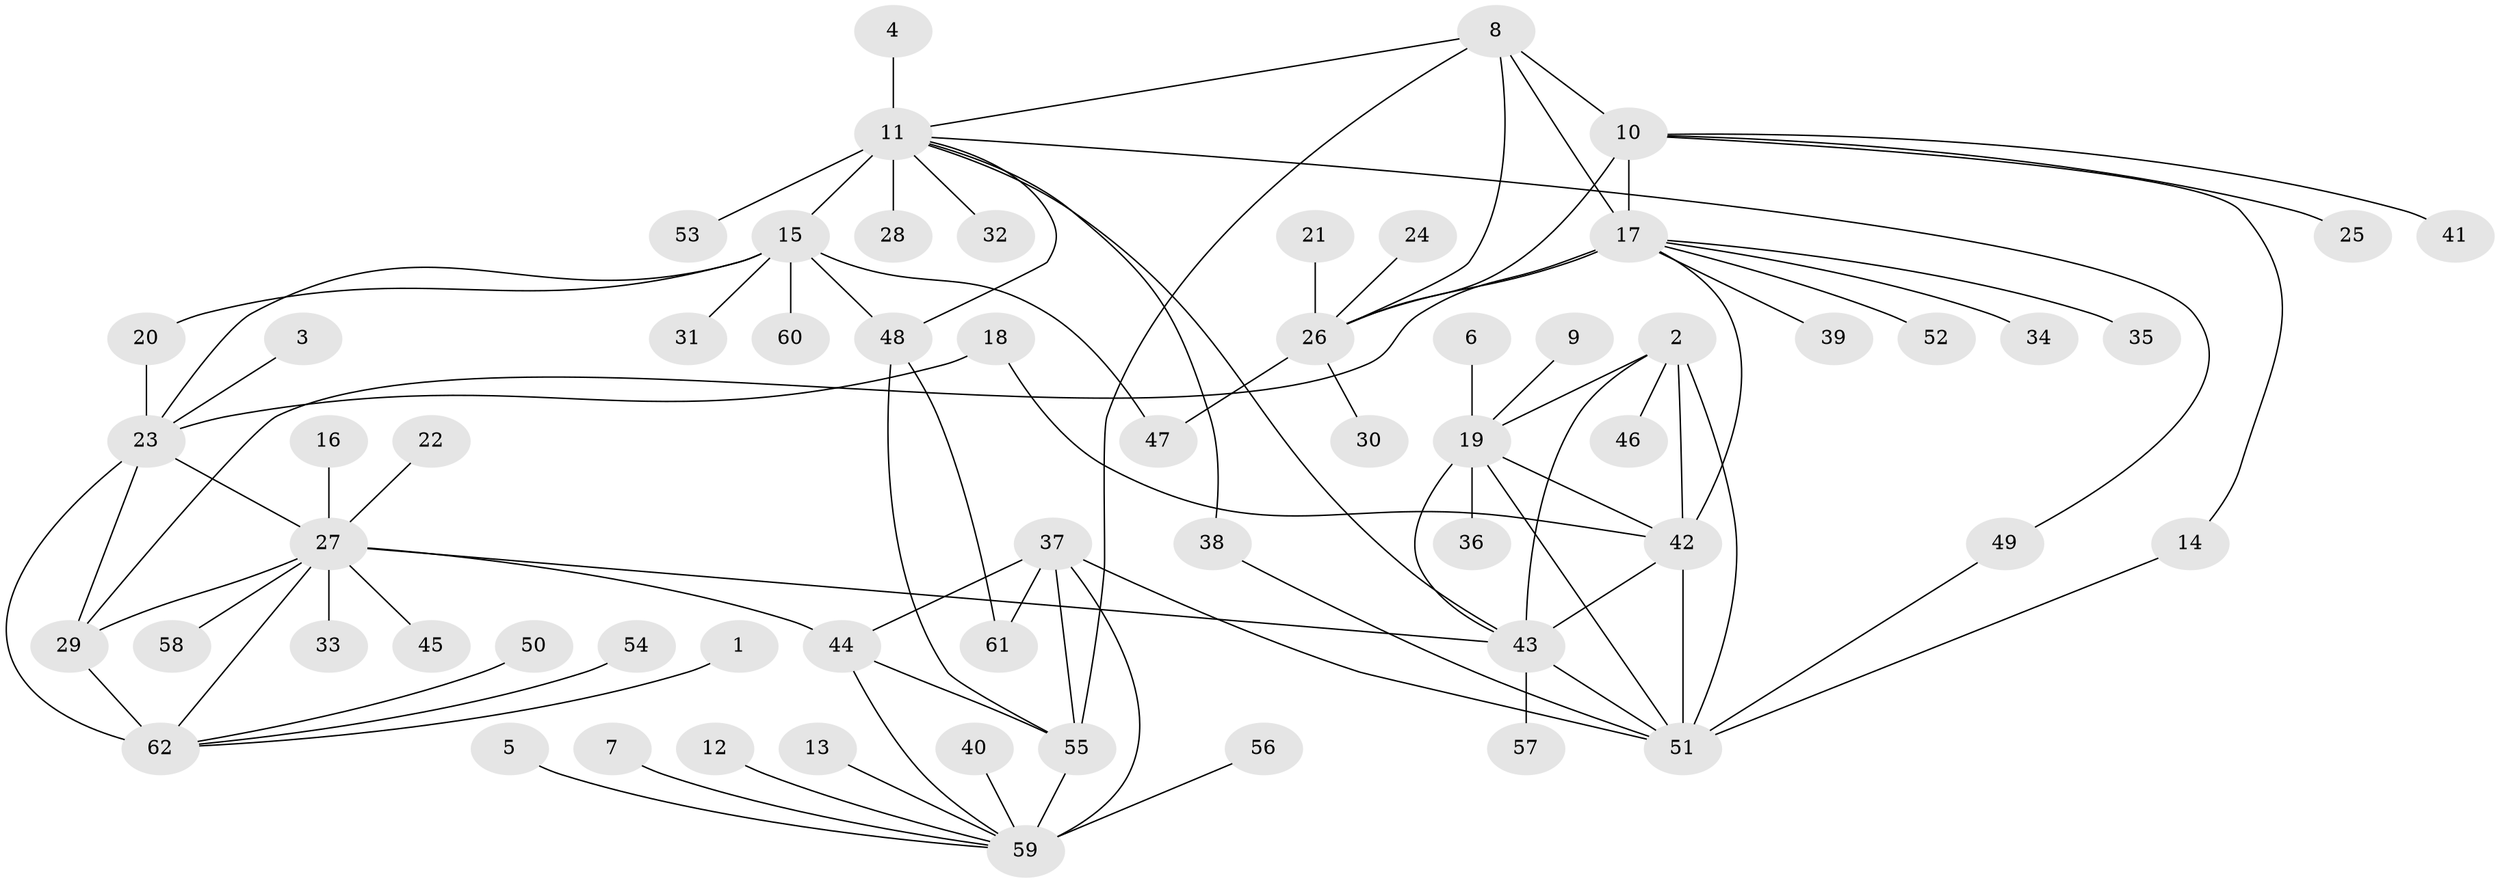 // original degree distribution, {8: 0.0975609756097561, 6: 0.024390243902439025, 11: 0.024390243902439025, 14: 0.008130081300813009, 7: 0.016260162601626018, 10: 0.024390243902439025, 5: 0.008130081300813009, 9: 0.032520325203252036, 13: 0.008130081300813009, 2: 0.10569105691056911, 1: 0.6341463414634146, 4: 0.008130081300813009, 3: 0.008130081300813009}
// Generated by graph-tools (version 1.1) at 2025/02/03/09/25 03:02:41]
// undirected, 62 vertices, 90 edges
graph export_dot {
graph [start="1"]
  node [color=gray90,style=filled];
  1;
  2;
  3;
  4;
  5;
  6;
  7;
  8;
  9;
  10;
  11;
  12;
  13;
  14;
  15;
  16;
  17;
  18;
  19;
  20;
  21;
  22;
  23;
  24;
  25;
  26;
  27;
  28;
  29;
  30;
  31;
  32;
  33;
  34;
  35;
  36;
  37;
  38;
  39;
  40;
  41;
  42;
  43;
  44;
  45;
  46;
  47;
  48;
  49;
  50;
  51;
  52;
  53;
  54;
  55;
  56;
  57;
  58;
  59;
  60;
  61;
  62;
  1 -- 62 [weight=1.0];
  2 -- 19 [weight=2.0];
  2 -- 42 [weight=2.0];
  2 -- 43 [weight=2.0];
  2 -- 46 [weight=1.0];
  2 -- 51 [weight=2.0];
  3 -- 23 [weight=1.0];
  4 -- 11 [weight=1.0];
  5 -- 59 [weight=1.0];
  6 -- 19 [weight=1.0];
  7 -- 59 [weight=1.0];
  8 -- 10 [weight=2.0];
  8 -- 11 [weight=1.0];
  8 -- 17 [weight=1.0];
  8 -- 26 [weight=2.0];
  8 -- 55 [weight=1.0];
  9 -- 19 [weight=1.0];
  10 -- 14 [weight=1.0];
  10 -- 17 [weight=2.0];
  10 -- 25 [weight=1.0];
  10 -- 26 [weight=4.0];
  10 -- 41 [weight=1.0];
  11 -- 15 [weight=6.0];
  11 -- 28 [weight=1.0];
  11 -- 32 [weight=1.0];
  11 -- 38 [weight=1.0];
  11 -- 43 [weight=1.0];
  11 -- 48 [weight=2.0];
  11 -- 49 [weight=1.0];
  11 -- 53 [weight=1.0];
  12 -- 59 [weight=1.0];
  13 -- 59 [weight=1.0];
  14 -- 51 [weight=1.0];
  15 -- 20 [weight=1.0];
  15 -- 23 [weight=1.0];
  15 -- 31 [weight=1.0];
  15 -- 47 [weight=1.0];
  15 -- 48 [weight=3.0];
  15 -- 60 [weight=1.0];
  16 -- 27 [weight=1.0];
  17 -- 26 [weight=2.0];
  17 -- 29 [weight=1.0];
  17 -- 34 [weight=1.0];
  17 -- 35 [weight=1.0];
  17 -- 39 [weight=1.0];
  17 -- 42 [weight=1.0];
  17 -- 52 [weight=1.0];
  18 -- 23 [weight=1.0];
  18 -- 42 [weight=1.0];
  19 -- 36 [weight=1.0];
  19 -- 42 [weight=1.0];
  19 -- 43 [weight=1.0];
  19 -- 51 [weight=1.0];
  20 -- 23 [weight=1.0];
  21 -- 26 [weight=1.0];
  22 -- 27 [weight=1.0];
  23 -- 27 [weight=1.0];
  23 -- 29 [weight=1.0];
  23 -- 62 [weight=3.0];
  24 -- 26 [weight=1.0];
  26 -- 30 [weight=1.0];
  26 -- 47 [weight=1.0];
  27 -- 29 [weight=1.0];
  27 -- 33 [weight=1.0];
  27 -- 43 [weight=1.0];
  27 -- 44 [weight=1.0];
  27 -- 45 [weight=1.0];
  27 -- 58 [weight=1.0];
  27 -- 62 [weight=3.0];
  29 -- 62 [weight=3.0];
  37 -- 44 [weight=1.0];
  37 -- 51 [weight=1.0];
  37 -- 55 [weight=2.0];
  37 -- 59 [weight=2.0];
  37 -- 61 [weight=1.0];
  38 -- 51 [weight=1.0];
  40 -- 59 [weight=1.0];
  42 -- 43 [weight=1.0];
  42 -- 51 [weight=1.0];
  43 -- 51 [weight=1.0];
  43 -- 57 [weight=1.0];
  44 -- 55 [weight=2.0];
  44 -- 59 [weight=2.0];
  48 -- 55 [weight=1.0];
  48 -- 61 [weight=1.0];
  49 -- 51 [weight=1.0];
  50 -- 62 [weight=1.0];
  54 -- 62 [weight=1.0];
  55 -- 59 [weight=4.0];
  56 -- 59 [weight=1.0];
}
